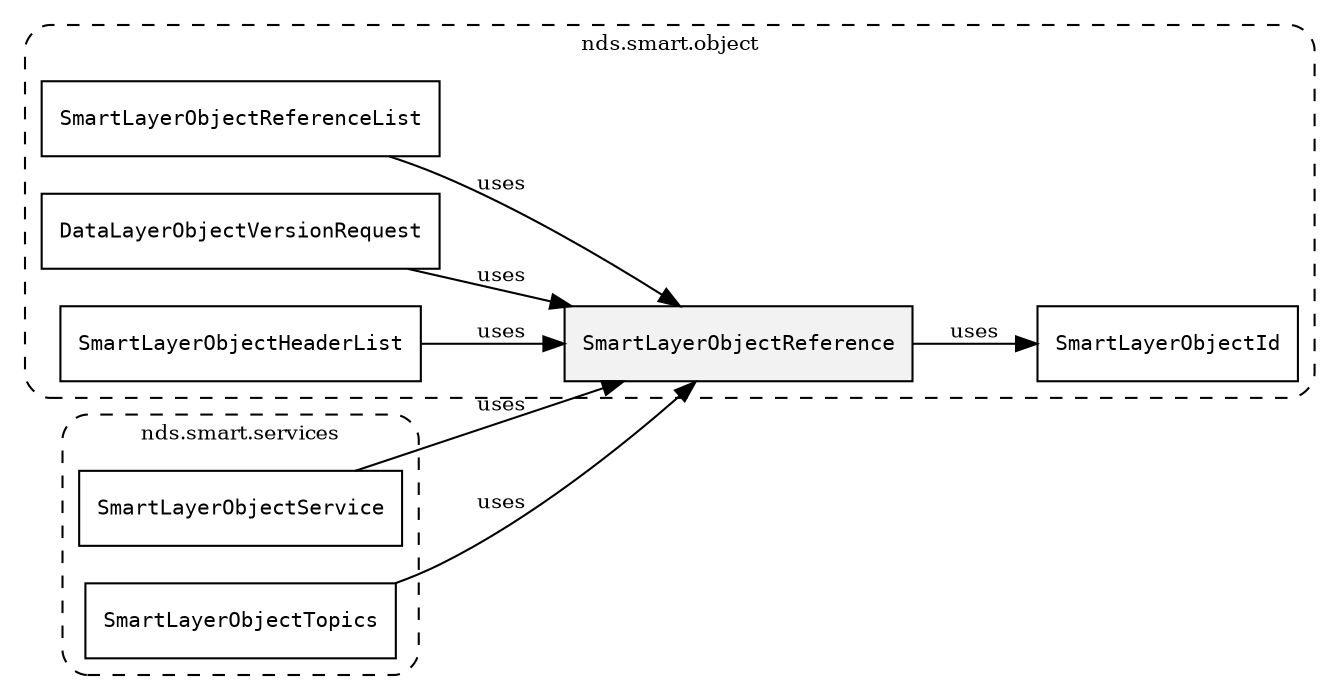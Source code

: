 /**
 * This dot file creates symbol collaboration diagram for SmartLayerObjectReference.
 */
digraph ZSERIO
{
    node [shape=box, fontsize=10];
    rankdir="LR";
    fontsize=10;
    tooltip="SmartLayerObjectReference collaboration diagram";

    subgraph "cluster_nds.smart.object"
    {
        style="dashed, rounded";
        label="nds.smart.object";
        tooltip="Package nds.smart.object";
        href="../../../content/packages/nds.smart.object.html#Package-nds-smart-object";
        target="_parent";

        "SmartLayerObjectReference" [style="filled", fillcolor="#0000000D", target="_parent", label=<<font face="monospace"><table align="center" border="0" cellspacing="0" cellpadding="0"><tr><td href="../../../content/packages/nds.smart.object.html#Structure-SmartLayerObjectReference" title="Structure defined in nds.smart.object">SmartLayerObjectReference</td></tr></table></font>>];
        "SmartLayerObjectId" [target="_parent", label=<<font face="monospace"><table align="center" border="0" cellspacing="0" cellpadding="0"><tr><td href="../../../content/packages/nds.smart.object.html#Subtype-SmartLayerObjectId" title="Subtype defined in nds.smart.object">SmartLayerObjectId</td></tr></table></font>>];
        "SmartLayerObjectReferenceList" [target="_parent", label=<<font face="monospace"><table align="center" border="0" cellspacing="0" cellpadding="0"><tr><td href="../../../content/packages/nds.smart.object.html#Structure-SmartLayerObjectReferenceList" title="Structure defined in nds.smart.object">SmartLayerObjectReferenceList</td></tr></table></font>>];
        "DataLayerObjectVersionRequest" [target="_parent", label=<<font face="monospace"><table align="center" border="0" cellspacing="0" cellpadding="0"><tr><td href="../../../content/packages/nds.smart.object.html#Structure-DataLayerObjectVersionRequest" title="Structure defined in nds.smart.object">DataLayerObjectVersionRequest</td></tr></table></font>>];
        "SmartLayerObjectHeaderList" [target="_parent", label=<<font face="monospace"><table align="center" border="0" cellspacing="0" cellpadding="0"><tr><td href="../../../content/packages/nds.smart.object.html#Structure-SmartLayerObjectHeaderList" title="Structure defined in nds.smart.object">SmartLayerObjectHeaderList</td></tr></table></font>>];
    }

    subgraph "cluster_nds.smart.services"
    {
        style="dashed, rounded";
        label="nds.smart.services";
        tooltip="Package nds.smart.services";
        href="../../../content/packages/nds.smart.services.html#Package-nds-smart-services";
        target="_parent";

        "SmartLayerObjectService" [target="_parent", label=<<font face="monospace"><table align="center" border="0" cellspacing="0" cellpadding="0"><tr><td href="../../../content/packages/nds.smart.services.html#Service-SmartLayerObjectService" title="Service defined in nds.smart.services">SmartLayerObjectService</td></tr></table></font>>];
        "SmartLayerObjectTopics" [target="_parent", label=<<font face="monospace"><table align="center" border="0" cellspacing="0" cellpadding="0"><tr><td href="../../../content/packages/nds.smart.services.html#Pubsub-SmartLayerObjectTopics" title="Pubsub defined in nds.smart.services">SmartLayerObjectTopics</td></tr></table></font>>];
    }

    "SmartLayerObjectReference" -> "SmartLayerObjectId" [label="uses", fontsize=10];
    "SmartLayerObjectReferenceList" -> "SmartLayerObjectReference" [label="uses", fontsize=10];
    "DataLayerObjectVersionRequest" -> "SmartLayerObjectReference" [label="uses", fontsize=10];
    "SmartLayerObjectHeaderList" -> "SmartLayerObjectReference" [label="uses", fontsize=10];
    "SmartLayerObjectService" -> "SmartLayerObjectReference" [label="uses", fontsize=10];
    "SmartLayerObjectTopics" -> "SmartLayerObjectReference" [label="uses", fontsize=10];
}

